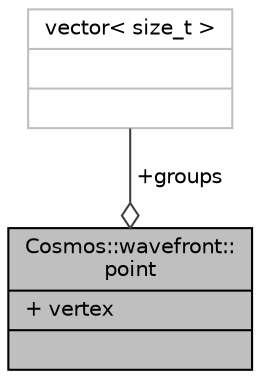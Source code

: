 digraph "Cosmos::wavefront::point"
{
 // INTERACTIVE_SVG=YES
  edge [fontname="Helvetica",fontsize="10",labelfontname="Helvetica",labelfontsize="10"];
  node [fontname="Helvetica",fontsize="10",shape=record];
  Node1 [label="{Cosmos::wavefront::\lpoint\n|+ vertex\l|}",height=0.2,width=0.4,color="black", fillcolor="grey75", style="filled", fontcolor="black"];
  Node2 -> Node1 [color="grey25",fontsize="10",style="solid",label=" +groups" ,arrowhead="odiamond",fontname="Helvetica"];
  Node2 [label="{vector\< size_t \>\n||}",height=0.2,width=0.4,color="grey75", fillcolor="white", style="filled"];
}
